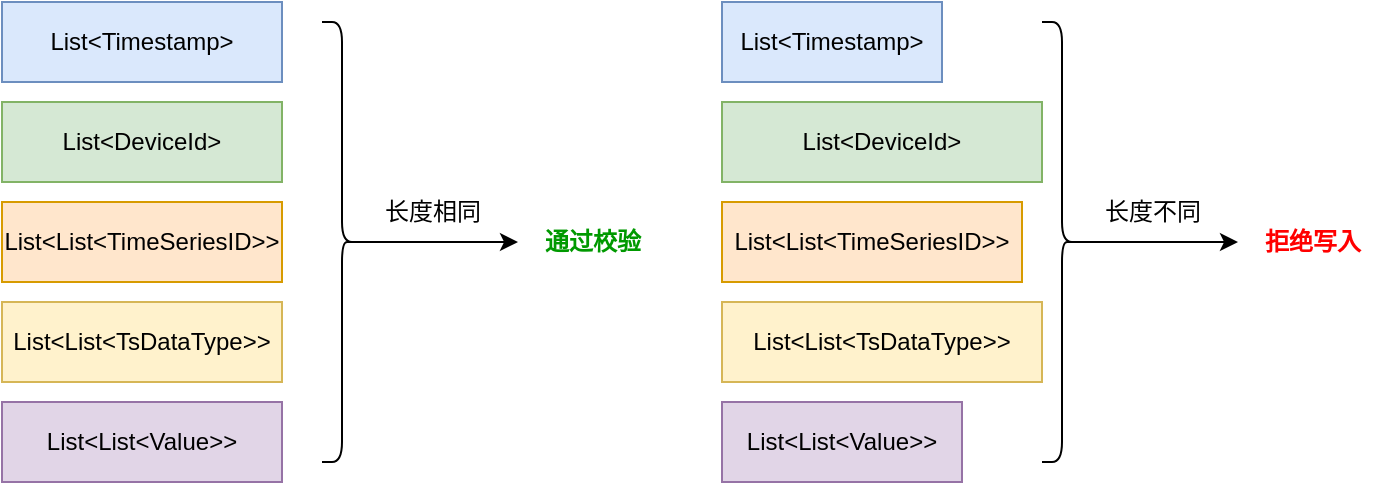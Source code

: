 <mxfile version="23.1.5" type="device">
  <diagram name="第 1 页" id="qr30nQvZFXQqcsaacWz5">
    <mxGraphModel dx="1114" dy="854" grid="1" gridSize="10" guides="1" tooltips="1" connect="1" arrows="1" fold="1" page="1" pageScale="1" pageWidth="827" pageHeight="1169" math="0" shadow="0">
      <root>
        <mxCell id="0" />
        <mxCell id="1" parent="0" />
        <mxCell id="LIT7mZx88NO2H5W1y5xJ-1" value="List&amp;lt;DeviceId&amp;gt;" style="rounded=0;whiteSpace=wrap;html=1;fillColor=#d5e8d4;strokeColor=#82b366;" vertex="1" parent="1">
          <mxGeometry x="180" y="190" width="140" height="40" as="geometry" />
        </mxCell>
        <mxCell id="LIT7mZx88NO2H5W1y5xJ-2" value="List&amp;lt;List&amp;lt;TimeSeriesID&amp;gt;&amp;gt;" style="rounded=0;whiteSpace=wrap;html=1;fillColor=#ffe6cc;strokeColor=#d79b00;" vertex="1" parent="1">
          <mxGeometry x="180" y="240" width="140" height="40" as="geometry" />
        </mxCell>
        <mxCell id="LIT7mZx88NO2H5W1y5xJ-3" value="List&amp;lt;List&amp;lt;TsDataType&amp;gt;&amp;gt;" style="rounded=0;whiteSpace=wrap;html=1;fillColor=#fff2cc;strokeColor=#d6b656;" vertex="1" parent="1">
          <mxGeometry x="180" y="290" width="140" height="40" as="geometry" />
        </mxCell>
        <mxCell id="LIT7mZx88NO2H5W1y5xJ-4" value="List&amp;lt;List&amp;lt;Value&amp;gt;&amp;gt;" style="rounded=0;whiteSpace=wrap;html=1;fillColor=#e1d5e7;strokeColor=#9673a6;" vertex="1" parent="1">
          <mxGeometry x="180" y="340" width="140" height="40" as="geometry" />
        </mxCell>
        <mxCell id="LIT7mZx88NO2H5W1y5xJ-5" value="List&amp;lt;Timestamp&amp;gt;" style="rounded=0;whiteSpace=wrap;html=1;fillColor=#dae8fc;strokeColor=#6c8ebf;" vertex="1" parent="1">
          <mxGeometry x="180" y="140" width="140" height="40" as="geometry" />
        </mxCell>
        <mxCell id="LIT7mZx88NO2H5W1y5xJ-6" value="" style="shape=curlyBracket;whiteSpace=wrap;html=1;rounded=1;flipH=1;labelPosition=right;verticalLabelPosition=middle;align=left;verticalAlign=middle;" vertex="1" parent="1">
          <mxGeometry x="340" y="150" width="20" height="220" as="geometry" />
        </mxCell>
        <mxCell id="LIT7mZx88NO2H5W1y5xJ-7" value="" style="endArrow=classic;html=1;rounded=0;" edge="1" parent="1">
          <mxGeometry width="50" height="50" relative="1" as="geometry">
            <mxPoint x="358" y="260" as="sourcePoint" />
            <mxPoint x="438" y="260" as="targetPoint" />
          </mxGeometry>
        </mxCell>
        <mxCell id="LIT7mZx88NO2H5W1y5xJ-8" value="长度相同" style="text;html=1;align=center;verticalAlign=middle;resizable=0;points=[];autosize=1;strokeColor=none;fillColor=none;" vertex="1" parent="1">
          <mxGeometry x="360" y="230" width="70" height="30" as="geometry" />
        </mxCell>
        <mxCell id="LIT7mZx88NO2H5W1y5xJ-9" value="&lt;b&gt;&lt;font color=&quot;#009900&quot;&gt;通过校验&lt;/font&gt;&lt;/b&gt;" style="text;html=1;align=center;verticalAlign=middle;resizable=0;points=[];autosize=1;strokeColor=none;fillColor=none;" vertex="1" parent="1">
          <mxGeometry x="440" y="245" width="70" height="30" as="geometry" />
        </mxCell>
        <mxCell id="LIT7mZx88NO2H5W1y5xJ-10" value="List&amp;lt;DeviceId&amp;gt;" style="rounded=0;whiteSpace=wrap;html=1;fillColor=#d5e8d4;strokeColor=#82b366;" vertex="1" parent="1">
          <mxGeometry x="540" y="190" width="160" height="40" as="geometry" />
        </mxCell>
        <mxCell id="LIT7mZx88NO2H5W1y5xJ-11" value="List&amp;lt;List&amp;lt;TimeSeriesID&amp;gt;&amp;gt;" style="rounded=0;whiteSpace=wrap;html=1;fillColor=#ffe6cc;strokeColor=#d79b00;" vertex="1" parent="1">
          <mxGeometry x="540" y="240" width="150" height="40" as="geometry" />
        </mxCell>
        <mxCell id="LIT7mZx88NO2H5W1y5xJ-12" value="List&amp;lt;List&amp;lt;TsDataType&amp;gt;&amp;gt;" style="rounded=0;whiteSpace=wrap;html=1;fillColor=#fff2cc;strokeColor=#d6b656;" vertex="1" parent="1">
          <mxGeometry x="540" y="290" width="160" height="40" as="geometry" />
        </mxCell>
        <mxCell id="LIT7mZx88NO2H5W1y5xJ-13" value="List&amp;lt;List&amp;lt;Value&amp;gt;&amp;gt;" style="rounded=0;whiteSpace=wrap;html=1;fillColor=#e1d5e7;strokeColor=#9673a6;" vertex="1" parent="1">
          <mxGeometry x="540" y="340" width="120" height="40" as="geometry" />
        </mxCell>
        <mxCell id="LIT7mZx88NO2H5W1y5xJ-14" value="List&amp;lt;Timestamp&amp;gt;" style="rounded=0;whiteSpace=wrap;html=1;fillColor=#dae8fc;strokeColor=#6c8ebf;" vertex="1" parent="1">
          <mxGeometry x="540" y="140" width="110" height="40" as="geometry" />
        </mxCell>
        <mxCell id="LIT7mZx88NO2H5W1y5xJ-15" value="" style="shape=curlyBracket;whiteSpace=wrap;html=1;rounded=1;flipH=1;labelPosition=right;verticalLabelPosition=middle;align=left;verticalAlign=middle;" vertex="1" parent="1">
          <mxGeometry x="700" y="150" width="20" height="220" as="geometry" />
        </mxCell>
        <mxCell id="LIT7mZx88NO2H5W1y5xJ-16" value="" style="endArrow=classic;html=1;rounded=0;" edge="1" parent="1">
          <mxGeometry width="50" height="50" relative="1" as="geometry">
            <mxPoint x="718" y="260" as="sourcePoint" />
            <mxPoint x="798" y="260" as="targetPoint" />
          </mxGeometry>
        </mxCell>
        <mxCell id="LIT7mZx88NO2H5W1y5xJ-17" value="长度不同" style="text;html=1;align=center;verticalAlign=middle;resizable=0;points=[];autosize=1;strokeColor=none;fillColor=none;" vertex="1" parent="1">
          <mxGeometry x="720" y="230" width="70" height="30" as="geometry" />
        </mxCell>
        <mxCell id="LIT7mZx88NO2H5W1y5xJ-18" value="&lt;b&gt;&lt;font color=&quot;#ff0000&quot;&gt;拒绝写入&lt;/font&gt;&lt;/b&gt;" style="text;html=1;align=center;verticalAlign=middle;resizable=0;points=[];autosize=1;strokeColor=none;fillColor=none;" vertex="1" parent="1">
          <mxGeometry x="800" y="245" width="70" height="30" as="geometry" />
        </mxCell>
      </root>
    </mxGraphModel>
  </diagram>
</mxfile>
